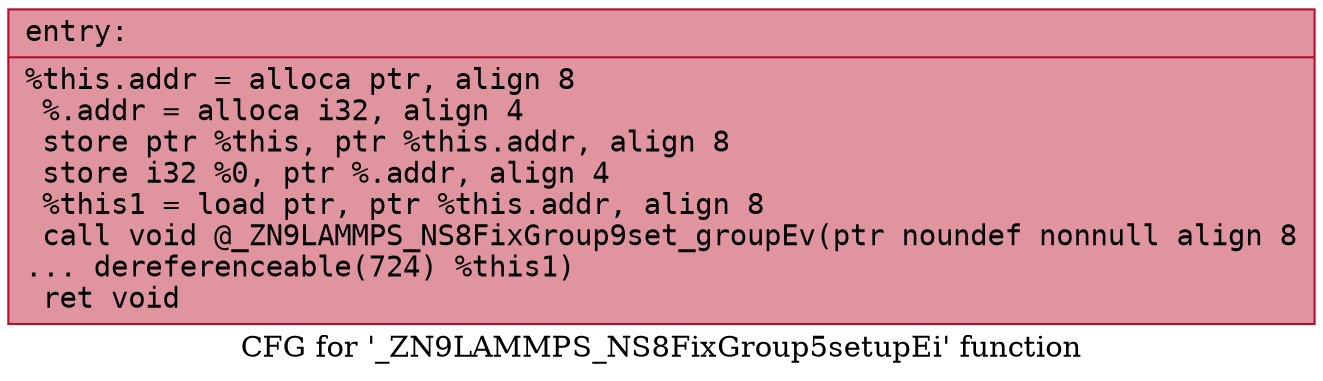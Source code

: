 digraph "CFG for '_ZN9LAMMPS_NS8FixGroup5setupEi' function" {
	label="CFG for '_ZN9LAMMPS_NS8FixGroup5setupEi' function";

	Node0x5558d3a53340 [shape=record,color="#b70d28ff", style=filled, fillcolor="#b70d2870" fontname="Courier",label="{entry:\l|  %this.addr = alloca ptr, align 8\l  %.addr = alloca i32, align 4\l  store ptr %this, ptr %this.addr, align 8\l  store i32 %0, ptr %.addr, align 4\l  %this1 = load ptr, ptr %this.addr, align 8\l  call void @_ZN9LAMMPS_NS8FixGroup9set_groupEv(ptr noundef nonnull align 8\l... dereferenceable(724) %this1)\l  ret void\l}"];
}
